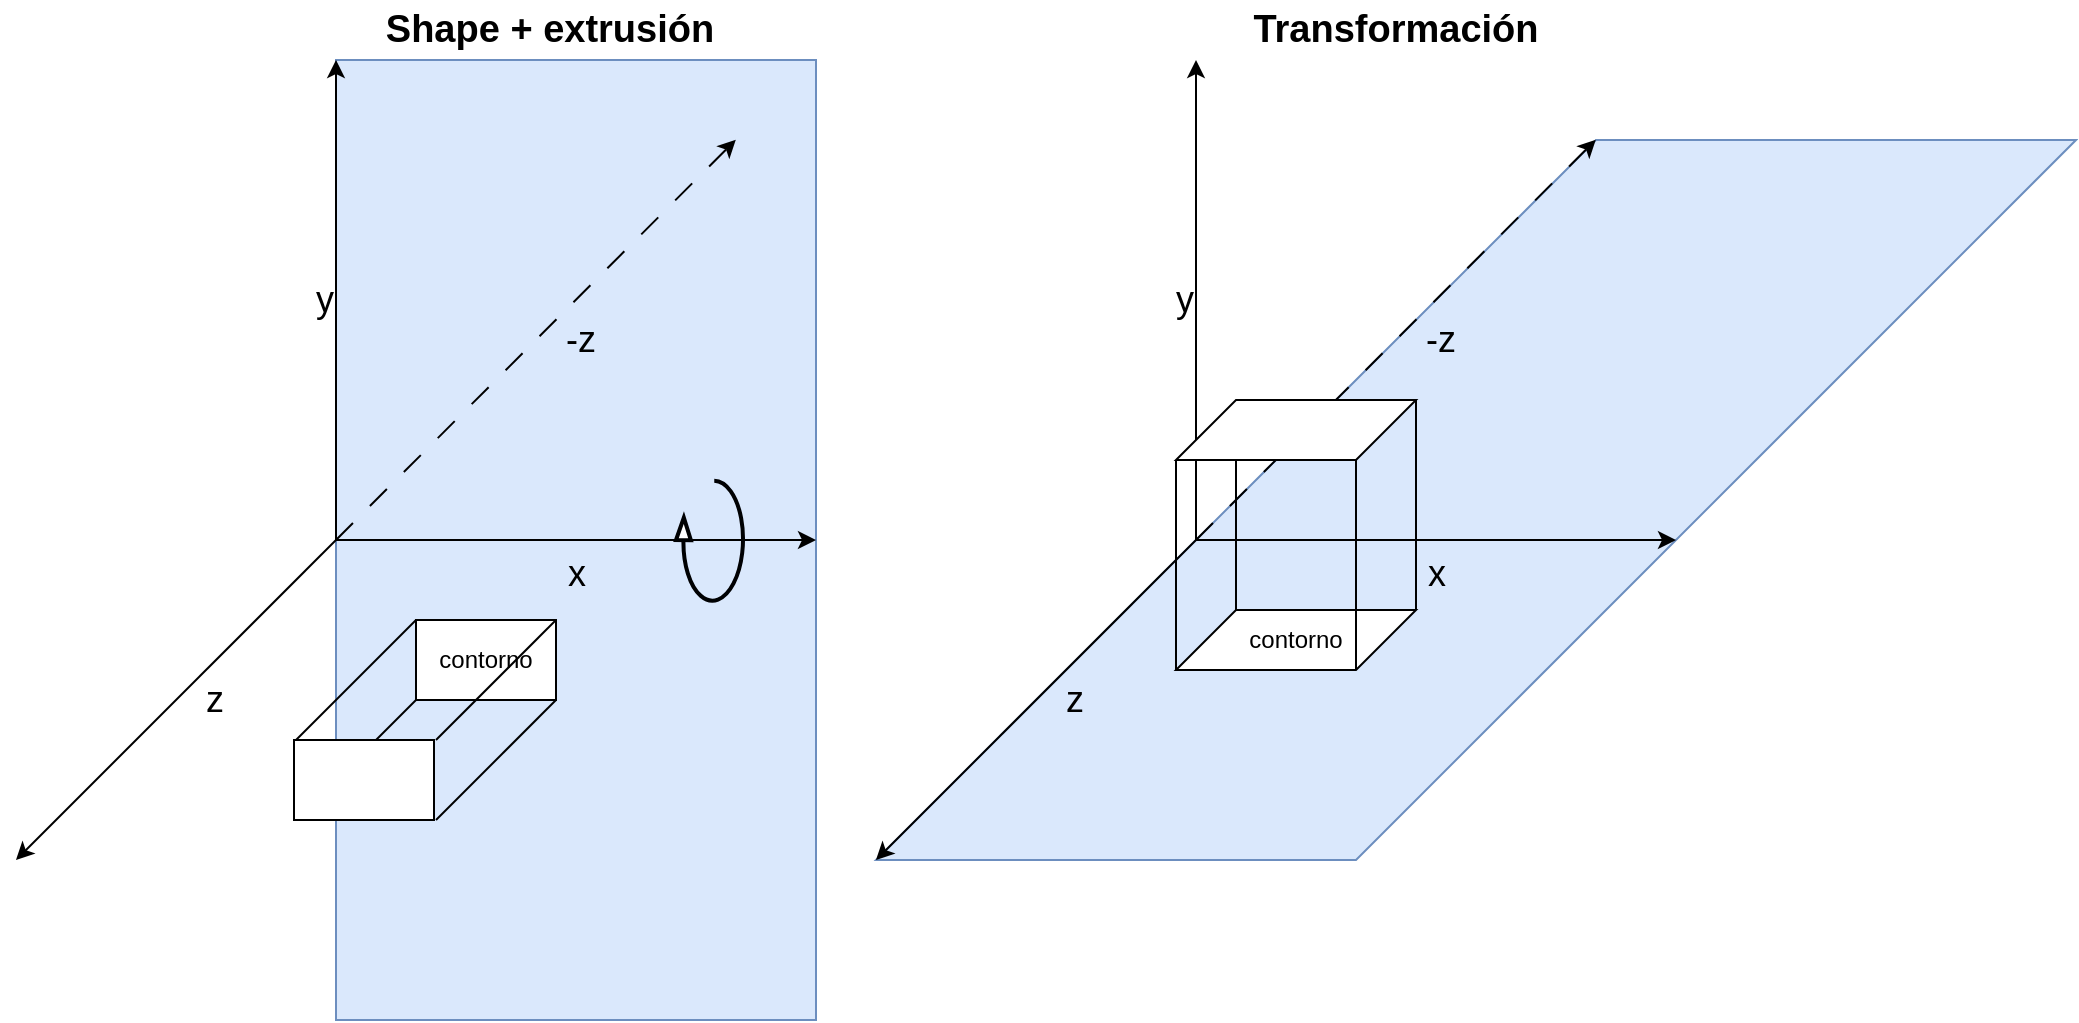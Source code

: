 <mxfile version="21.6.1" type="device">
  <diagram name="Página-1" id="_QbAg0WZF5OEtpausT1T">
    <mxGraphModel dx="1687" dy="1146" grid="1" gridSize="10" guides="1" tooltips="1" connect="1" arrows="1" fold="1" page="1" pageScale="1" pageWidth="827" pageHeight="1169" math="0" shadow="0">
      <root>
        <mxCell id="0" />
        <mxCell id="1" parent="0" />
        <mxCell id="3N6TJt60Qi-MUgSQkJj6-18" value="" style="shape=parallelogram;perimeter=parallelogramPerimeter;whiteSpace=wrap;html=1;fixedSize=1;size=360;fillColor=#dae8fc;strokeColor=#6c8ebf;rounded=0;" vertex="1" parent="1">
          <mxGeometry x="670" y="320" width="600" height="360" as="geometry" />
        </mxCell>
        <mxCell id="3N6TJt60Qi-MUgSQkJj6-6" value="" style="rounded=0;whiteSpace=wrap;html=1;fillColor=#dae8fc;strokeColor=#6c8ebf;" vertex="1" parent="1">
          <mxGeometry x="400" y="280" width="240" height="480" as="geometry" />
        </mxCell>
        <mxCell id="3N6TJt60Qi-MUgSQkJj6-1" value="y" style="endArrow=classic;html=1;rounded=0;labelPosition=left;verticalLabelPosition=middle;align=right;verticalAlign=middle;fontSize=18;" edge="1" parent="1">
          <mxGeometry width="50" height="50" relative="1" as="geometry">
            <mxPoint x="400" y="520" as="sourcePoint" />
            <mxPoint x="400" y="280" as="targetPoint" />
          </mxGeometry>
        </mxCell>
        <mxCell id="3N6TJt60Qi-MUgSQkJj6-2" value="z" style="endArrow=classic;html=1;rounded=0;labelPosition=right;verticalLabelPosition=middle;align=left;verticalAlign=middle;spacingLeft=13;fontSize=18;" edge="1" parent="1">
          <mxGeometry width="50" height="50" relative="1" as="geometry">
            <mxPoint x="400" y="520" as="sourcePoint" />
            <mxPoint x="240" y="680" as="targetPoint" />
          </mxGeometry>
        </mxCell>
        <mxCell id="3N6TJt60Qi-MUgSQkJj6-4" value="x" style="endArrow=classic;html=1;rounded=0;labelPosition=center;verticalLabelPosition=bottom;align=center;verticalAlign=top;fontSize=18;labelBackgroundColor=none;" edge="1" parent="1">
          <mxGeometry width="50" height="50" relative="1" as="geometry">
            <mxPoint x="400" y="520" as="sourcePoint" />
            <mxPoint x="640" y="520" as="targetPoint" />
          </mxGeometry>
        </mxCell>
        <mxCell id="3N6TJt60Qi-MUgSQkJj6-5" value="contorno" style="rounded=0;whiteSpace=wrap;html=1;" vertex="1" parent="1">
          <mxGeometry x="440" y="560" width="70" height="40" as="geometry" />
        </mxCell>
        <mxCell id="3N6TJt60Qi-MUgSQkJj6-8" value="-z" style="endArrow=classic;html=1;rounded=0;labelPosition=right;verticalLabelPosition=middle;align=left;verticalAlign=middle;spacingLeft=13;fontSize=18;entryX=0.833;entryY=0.083;entryDx=0;entryDy=0;entryPerimeter=0;dashed=1;labelBackgroundColor=none;dashPattern=12 12;" edge="1" parent="1" target="3N6TJt60Qi-MUgSQkJj6-6">
          <mxGeometry width="50" height="50" relative="1" as="geometry">
            <mxPoint x="400" y="520" as="sourcePoint" />
            <mxPoint x="250" y="690" as="targetPoint" />
          </mxGeometry>
        </mxCell>
        <mxCell id="3N6TJt60Qi-MUgSQkJj6-10" value="" style="html=1;verticalLabelPosition=bottom;align=center;labelBackgroundColor=#ffffff;verticalAlign=top;strokeWidth=2;strokeColor=#000103;shadow=0;dashed=0;shape=mxgraph.ios7.icons.reload;rotation=-89;" vertex="1" parent="1">
          <mxGeometry x="556.75" y="503.54" width="60" height="33.5" as="geometry" />
        </mxCell>
        <mxCell id="3N6TJt60Qi-MUgSQkJj6-12" value="y" style="endArrow=classic;html=1;rounded=0;labelPosition=left;verticalLabelPosition=middle;align=right;verticalAlign=middle;fontSize=18;" edge="1" parent="1">
          <mxGeometry width="50" height="50" relative="1" as="geometry">
            <mxPoint x="830" y="520" as="sourcePoint" />
            <mxPoint x="830" y="280" as="targetPoint" />
          </mxGeometry>
        </mxCell>
        <mxCell id="3N6TJt60Qi-MUgSQkJj6-13" value="z" style="endArrow=classic;html=1;rounded=0;labelPosition=right;verticalLabelPosition=middle;align=left;verticalAlign=middle;spacingLeft=13;fontSize=18;labelBackgroundColor=none;" edge="1" parent="1">
          <mxGeometry width="50" height="50" relative="1" as="geometry">
            <mxPoint x="830" y="520" as="sourcePoint" />
            <mxPoint x="670" y="680" as="targetPoint" />
          </mxGeometry>
        </mxCell>
        <mxCell id="3N6TJt60Qi-MUgSQkJj6-14" value="x" style="endArrow=classic;html=1;rounded=0;labelPosition=center;verticalLabelPosition=bottom;align=center;verticalAlign=top;fontSize=18;labelBackgroundColor=none;" edge="1" parent="1">
          <mxGeometry width="50" height="50" relative="1" as="geometry">
            <mxPoint x="830" y="520" as="sourcePoint" />
            <mxPoint x="1070" y="520" as="targetPoint" />
          </mxGeometry>
        </mxCell>
        <mxCell id="3N6TJt60Qi-MUgSQkJj6-16" value="-z" style="endArrow=classic;html=1;rounded=0;labelPosition=right;verticalLabelPosition=middle;align=left;verticalAlign=middle;spacingLeft=13;fontSize=18;entryX=0.833;entryY=0.083;entryDx=0;entryDy=0;entryPerimeter=0;dashed=1;labelBackgroundColor=none;dashPattern=12 12;" edge="1" parent="1">
          <mxGeometry width="50" height="50" relative="1" as="geometry">
            <mxPoint x="830" y="520" as="sourcePoint" />
            <mxPoint x="1029.92" y="319.84" as="targetPoint" />
          </mxGeometry>
        </mxCell>
        <mxCell id="3N6TJt60Qi-MUgSQkJj6-19" value="contorno" style="shape=parallelogram;perimeter=parallelogramPerimeter;whiteSpace=wrap;html=1;fixedSize=1;size=30;" vertex="1" parent="1">
          <mxGeometry x="820" y="555" width="120" height="30" as="geometry" />
        </mxCell>
        <mxCell id="3N6TJt60Qi-MUgSQkJj6-22" value="" style="endArrow=none;html=1;rounded=0;entryX=0;entryY=1;entryDx=0;entryDy=0;" edge="1" parent="1" target="3N6TJt60Qi-MUgSQkJj6-19">
          <mxGeometry width="50" height="50" relative="1" as="geometry">
            <mxPoint x="820" y="480" as="sourcePoint" />
            <mxPoint x="880" y="545" as="targetPoint" />
          </mxGeometry>
        </mxCell>
        <mxCell id="3N6TJt60Qi-MUgSQkJj6-23" value="" style="endArrow=none;html=1;rounded=0;entryX=0;entryY=1;entryDx=0;entryDy=0;" edge="1" parent="1">
          <mxGeometry width="50" height="50" relative="1" as="geometry">
            <mxPoint x="850" y="450" as="sourcePoint" />
            <mxPoint x="850" y="555" as="targetPoint" />
          </mxGeometry>
        </mxCell>
        <mxCell id="3N6TJt60Qi-MUgSQkJj6-24" value="" style="endArrow=none;html=1;rounded=0;entryX=0;entryY=1;entryDx=0;entryDy=0;" edge="1" parent="1">
          <mxGeometry width="50" height="50" relative="1" as="geometry">
            <mxPoint x="910" y="480" as="sourcePoint" />
            <mxPoint x="910" y="585" as="targetPoint" />
          </mxGeometry>
        </mxCell>
        <mxCell id="3N6TJt60Qi-MUgSQkJj6-25" value="" style="endArrow=none;html=1;rounded=0;entryX=0;entryY=1;entryDx=0;entryDy=0;" edge="1" parent="1">
          <mxGeometry width="50" height="50" relative="1" as="geometry">
            <mxPoint x="940" y="450" as="sourcePoint" />
            <mxPoint x="940" y="555" as="targetPoint" />
          </mxGeometry>
        </mxCell>
        <mxCell id="3N6TJt60Qi-MUgSQkJj6-26" value="" style="shape=parallelogram;perimeter=parallelogramPerimeter;whiteSpace=wrap;html=1;fixedSize=1;size=30;" vertex="1" parent="1">
          <mxGeometry x="820" y="450" width="120" height="30" as="geometry" />
        </mxCell>
        <mxCell id="3N6TJt60Qi-MUgSQkJj6-27" value="" style="endArrow=none;html=1;rounded=0;" edge="1" parent="1">
          <mxGeometry width="50" height="50" relative="1" as="geometry">
            <mxPoint x="380" y="620" as="sourcePoint" />
            <mxPoint x="440" y="560" as="targetPoint" />
          </mxGeometry>
        </mxCell>
        <mxCell id="3N6TJt60Qi-MUgSQkJj6-28" value="" style="endArrow=none;html=1;rounded=0;" edge="1" parent="1">
          <mxGeometry width="50" height="50" relative="1" as="geometry">
            <mxPoint x="450" y="620" as="sourcePoint" />
            <mxPoint x="510" y="560" as="targetPoint" />
          </mxGeometry>
        </mxCell>
        <mxCell id="3N6TJt60Qi-MUgSQkJj6-29" value="" style="endArrow=none;html=1;rounded=0;" edge="1" parent="1">
          <mxGeometry width="50" height="50" relative="1" as="geometry">
            <mxPoint x="380" y="660" as="sourcePoint" />
            <mxPoint x="440" y="600" as="targetPoint" />
          </mxGeometry>
        </mxCell>
        <mxCell id="3N6TJt60Qi-MUgSQkJj6-30" value="" style="endArrow=none;html=1;rounded=0;" edge="1" parent="1">
          <mxGeometry width="50" height="50" relative="1" as="geometry">
            <mxPoint x="450" y="660" as="sourcePoint" />
            <mxPoint x="510" y="600" as="targetPoint" />
          </mxGeometry>
        </mxCell>
        <mxCell id="3N6TJt60Qi-MUgSQkJj6-31" value="" style="rounded=0;whiteSpace=wrap;html=1;" vertex="1" parent="1">
          <mxGeometry x="379" y="620" width="70" height="40" as="geometry" />
        </mxCell>
        <mxCell id="3N6TJt60Qi-MUgSQkJj6-32" value="&lt;font style=&quot;font-size: 19px;&quot;&gt;&lt;b&gt;Shape + extrusión&lt;/b&gt;&lt;/font&gt;" style="text;html=1;strokeColor=none;fillColor=none;align=center;verticalAlign=middle;whiteSpace=wrap;rounded=0;" vertex="1" parent="1">
          <mxGeometry x="396.75" y="250" width="220" height="30" as="geometry" />
        </mxCell>
        <mxCell id="3N6TJt60Qi-MUgSQkJj6-33" value="&lt;font style=&quot;font-size: 19px;&quot;&gt;&lt;b&gt;Transformación&lt;/b&gt;&lt;/font&gt;" style="text;html=1;strokeColor=none;fillColor=none;align=center;verticalAlign=middle;whiteSpace=wrap;rounded=0;" vertex="1" parent="1">
          <mxGeometry x="820" y="250" width="220" height="30" as="geometry" />
        </mxCell>
      </root>
    </mxGraphModel>
  </diagram>
</mxfile>
